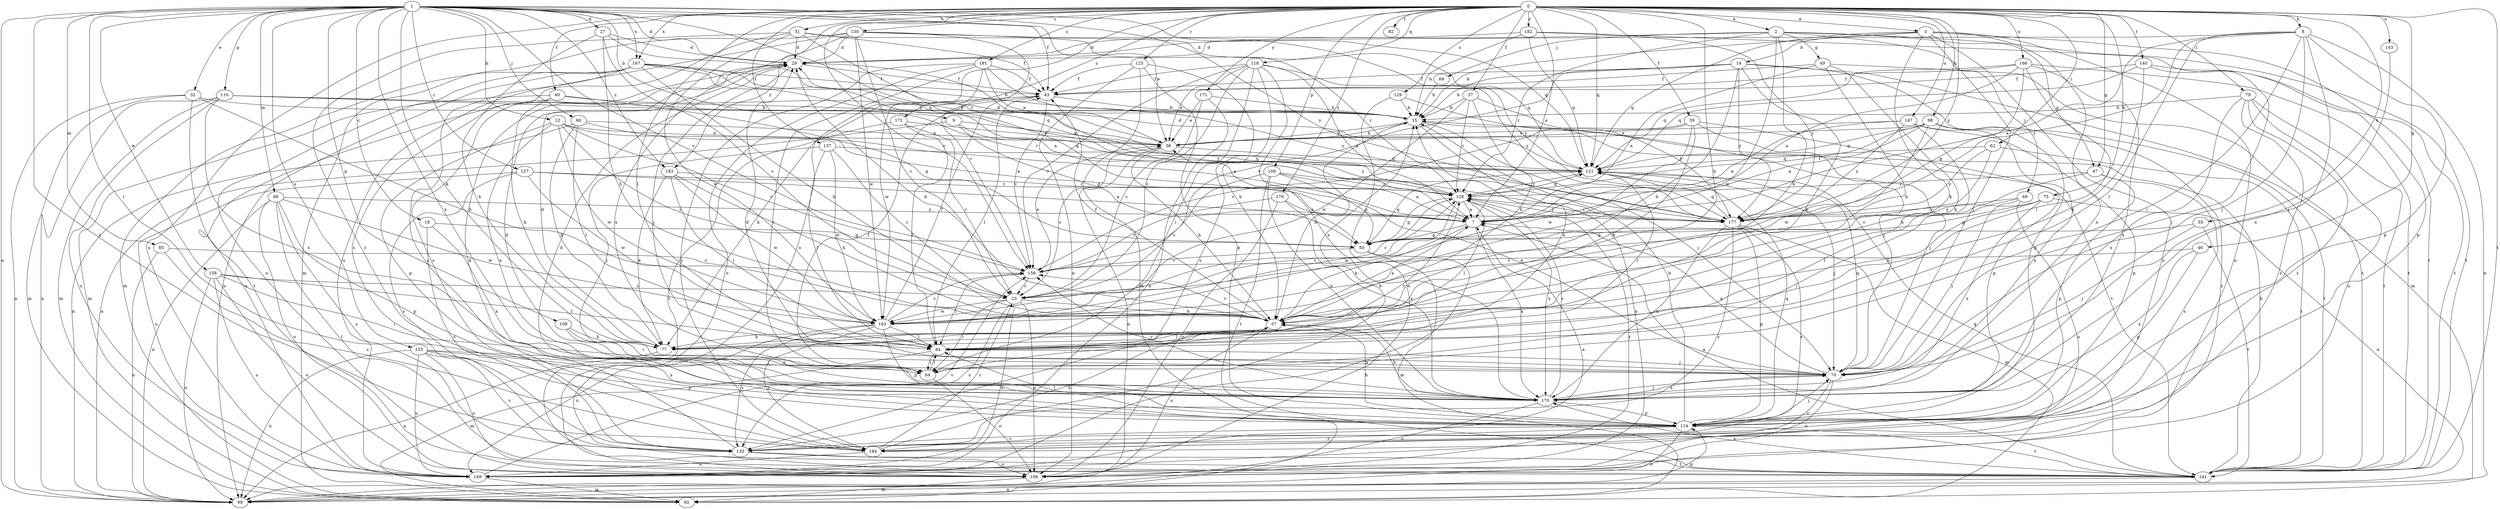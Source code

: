 strict digraph  {
0;
1;
2;
3;
7;
8;
9;
12;
14;
15;
18;
23;
27;
29;
32;
36;
37;
39;
40;
43;
46;
47;
49;
50;
51;
55;
57;
62;
64;
66;
68;
69;
70;
75;
77;
79;
82;
84;
85;
88;
92;
98;
99;
106;
108;
109;
110;
114;
118;
121;
125;
127;
128;
129;
130;
133;
135;
137;
140;
141;
143;
147;
149;
156;
158;
163;
166;
167;
170;
171;
172;
177;
179;
181;
182;
183;
184;
0 -> 2  [label=a];
0 -> 3  [label=a];
0 -> 7  [label=a];
0 -> 8  [label=b];
0 -> 37  [label=f];
0 -> 39  [label=f];
0 -> 40  [label=f];
0 -> 46  [label=g];
0 -> 47  [label=g];
0 -> 51  [label=h];
0 -> 55  [label=h];
0 -> 57  [label=h];
0 -> 62  [label=i];
0 -> 75  [label=k];
0 -> 79  [label=l];
0 -> 82  [label=l];
0 -> 84  [label=l];
0 -> 98  [label=n];
0 -> 106  [label=o];
0 -> 108  [label=p];
0 -> 118  [label=q];
0 -> 121  [label=q];
0 -> 125  [label=r];
0 -> 129  [label=s];
0 -> 130  [label=s];
0 -> 137  [label=t];
0 -> 140  [label=t];
0 -> 141  [label=t];
0 -> 143  [label=u];
0 -> 147  [label=u];
0 -> 149  [label=u];
0 -> 156  [label=v];
0 -> 166  [label=x];
0 -> 167  [label=x];
0 -> 171  [label=y];
0 -> 172  [label=y];
0 -> 177  [label=y];
0 -> 179  [label=z];
0 -> 181  [label=z];
0 -> 182  [label=z];
0 -> 183  [label=z];
1 -> 9  [label=b];
1 -> 12  [label=b];
1 -> 18  [label=c];
1 -> 27  [label=d];
1 -> 29  [label=d];
1 -> 32  [label=e];
1 -> 36  [label=e];
1 -> 43  [label=f];
1 -> 64  [label=i];
1 -> 66  [label=j];
1 -> 77  [label=k];
1 -> 85  [label=m];
1 -> 88  [label=m];
1 -> 99  [label=n];
1 -> 109  [label=p];
1 -> 110  [label=p];
1 -> 121  [label=q];
1 -> 127  [label=r];
1 -> 128  [label=r];
1 -> 133  [label=s];
1 -> 156  [label=v];
1 -> 158  [label=w];
1 -> 167  [label=x];
1 -> 170  [label=x];
1 -> 177  [label=y];
1 -> 183  [label=z];
1 -> 184  [label=z];
2 -> 29  [label=d];
2 -> 47  [label=g];
2 -> 49  [label=g];
2 -> 57  [label=h];
2 -> 68  [label=j];
2 -> 69  [label=j];
2 -> 128  [label=r];
2 -> 141  [label=t];
2 -> 163  [label=w];
3 -> 14  [label=b];
3 -> 15  [label=b];
3 -> 70  [label=j];
3 -> 77  [label=k];
3 -> 106  [label=o];
3 -> 121  [label=q];
3 -> 141  [label=t];
3 -> 149  [label=u];
3 -> 170  [label=x];
7 -> 50  [label=g];
7 -> 57  [label=h];
7 -> 170  [label=x];
8 -> 7  [label=a];
8 -> 29  [label=d];
8 -> 64  [label=i];
8 -> 70  [label=j];
8 -> 84  [label=l];
8 -> 99  [label=n];
8 -> 114  [label=p];
8 -> 170  [label=x];
8 -> 177  [label=y];
9 -> 36  [label=e];
9 -> 50  [label=g];
9 -> 99  [label=n];
9 -> 177  [label=y];
12 -> 7  [label=a];
12 -> 23  [label=c];
12 -> 36  [label=e];
12 -> 114  [label=p];
12 -> 156  [label=v];
12 -> 163  [label=w];
12 -> 170  [label=x];
14 -> 15  [label=b];
14 -> 43  [label=f];
14 -> 57  [label=h];
14 -> 77  [label=k];
14 -> 92  [label=m];
14 -> 114  [label=p];
14 -> 156  [label=v];
14 -> 177  [label=y];
15 -> 36  [label=e];
15 -> 57  [label=h];
15 -> 70  [label=j];
15 -> 99  [label=n];
15 -> 141  [label=t];
18 -> 50  [label=g];
18 -> 135  [label=s];
18 -> 170  [label=x];
23 -> 57  [label=h];
23 -> 64  [label=i];
23 -> 106  [label=o];
23 -> 128  [label=r];
23 -> 135  [label=s];
23 -> 149  [label=u];
23 -> 163  [label=w];
27 -> 23  [label=c];
27 -> 29  [label=d];
27 -> 57  [label=h];
27 -> 77  [label=k];
27 -> 121  [label=q];
29 -> 43  [label=f];
29 -> 70  [label=j];
29 -> 135  [label=s];
32 -> 15  [label=b];
32 -> 57  [label=h];
32 -> 92  [label=m];
32 -> 99  [label=n];
32 -> 141  [label=t];
36 -> 15  [label=b];
36 -> 23  [label=c];
36 -> 29  [label=d];
36 -> 57  [label=h];
36 -> 99  [label=n];
36 -> 121  [label=q];
37 -> 15  [label=b];
37 -> 57  [label=h];
37 -> 128  [label=r];
37 -> 163  [label=w];
37 -> 177  [label=y];
39 -> 36  [label=e];
39 -> 70  [label=j];
39 -> 77  [label=k];
39 -> 114  [label=p];
39 -> 156  [label=v];
39 -> 163  [label=w];
40 -> 15  [label=b];
40 -> 50  [label=g];
40 -> 77  [label=k];
40 -> 92  [label=m];
40 -> 149  [label=u];
43 -> 15  [label=b];
43 -> 77  [label=k];
43 -> 84  [label=l];
43 -> 156  [label=v];
46 -> 114  [label=p];
46 -> 156  [label=v];
46 -> 170  [label=x];
47 -> 84  [label=l];
47 -> 114  [label=p];
47 -> 128  [label=r];
47 -> 135  [label=s];
49 -> 7  [label=a];
49 -> 43  [label=f];
49 -> 57  [label=h];
49 -> 77  [label=k];
49 -> 141  [label=t];
50 -> 92  [label=m];
50 -> 121  [label=q];
50 -> 149  [label=u];
50 -> 156  [label=v];
51 -> 29  [label=d];
51 -> 43  [label=f];
51 -> 50  [label=g];
51 -> 121  [label=q];
51 -> 135  [label=s];
51 -> 163  [label=w];
51 -> 184  [label=z];
55 -> 50  [label=g];
55 -> 70  [label=j];
55 -> 141  [label=t];
57 -> 7  [label=a];
57 -> 29  [label=d];
57 -> 43  [label=f];
57 -> 77  [label=k];
57 -> 84  [label=l];
57 -> 106  [label=o];
57 -> 156  [label=v];
62 -> 23  [label=c];
62 -> 121  [label=q];
62 -> 141  [label=t];
62 -> 177  [label=y];
64 -> 43  [label=f];
64 -> 84  [label=l];
64 -> 106  [label=o];
64 -> 128  [label=r];
66 -> 7  [label=a];
66 -> 36  [label=e];
66 -> 77  [label=k];
66 -> 84  [label=l];
66 -> 99  [label=n];
68 -> 15  [label=b];
69 -> 64  [label=i];
69 -> 70  [label=j];
69 -> 149  [label=u];
69 -> 177  [label=y];
70 -> 7  [label=a];
70 -> 29  [label=d];
70 -> 36  [label=e];
70 -> 106  [label=o];
70 -> 121  [label=q];
70 -> 170  [label=x];
70 -> 184  [label=z];
75 -> 50  [label=g];
75 -> 57  [label=h];
75 -> 99  [label=n];
75 -> 170  [label=x];
75 -> 177  [label=y];
77 -> 29  [label=d];
77 -> 99  [label=n];
79 -> 15  [label=b];
79 -> 135  [label=s];
79 -> 141  [label=t];
79 -> 149  [label=u];
79 -> 170  [label=x];
79 -> 184  [label=z];
84 -> 15  [label=b];
84 -> 64  [label=i];
84 -> 70  [label=j];
84 -> 92  [label=m];
85 -> 99  [label=n];
85 -> 156  [label=v];
85 -> 184  [label=z];
88 -> 99  [label=n];
88 -> 106  [label=o];
88 -> 114  [label=p];
88 -> 135  [label=s];
88 -> 141  [label=t];
88 -> 163  [label=w];
88 -> 177  [label=y];
98 -> 7  [label=a];
98 -> 36  [label=e];
98 -> 121  [label=q];
98 -> 128  [label=r];
98 -> 141  [label=t];
98 -> 163  [label=w];
98 -> 170  [label=x];
99 -> 114  [label=p];
106 -> 92  [label=m];
106 -> 128  [label=r];
108 -> 7  [label=a];
108 -> 23  [label=c];
108 -> 50  [label=g];
108 -> 128  [label=r];
108 -> 141  [label=t];
108 -> 170  [label=x];
109 -> 64  [label=i];
109 -> 77  [label=k];
109 -> 170  [label=x];
110 -> 15  [label=b];
110 -> 92  [label=m];
110 -> 99  [label=n];
110 -> 128  [label=r];
110 -> 149  [label=u];
110 -> 170  [label=x];
110 -> 177  [label=y];
114 -> 15  [label=b];
114 -> 29  [label=d];
114 -> 57  [label=h];
114 -> 70  [label=j];
114 -> 84  [label=l];
114 -> 99  [label=n];
114 -> 121  [label=q];
114 -> 135  [label=s];
114 -> 141  [label=t];
114 -> 184  [label=z];
118 -> 7  [label=a];
118 -> 23  [label=c];
118 -> 36  [label=e];
118 -> 43  [label=f];
118 -> 64  [label=i];
118 -> 135  [label=s];
118 -> 156  [label=v];
118 -> 170  [label=x];
118 -> 177  [label=y];
121 -> 29  [label=d];
121 -> 70  [label=j];
121 -> 84  [label=l];
121 -> 128  [label=r];
125 -> 43  [label=f];
125 -> 57  [label=h];
125 -> 92  [label=m];
125 -> 106  [label=o];
125 -> 114  [label=p];
127 -> 7  [label=a];
127 -> 128  [label=r];
127 -> 135  [label=s];
127 -> 149  [label=u];
127 -> 163  [label=w];
128 -> 7  [label=a];
128 -> 50  [label=g];
128 -> 84  [label=l];
128 -> 121  [label=q];
128 -> 163  [label=w];
128 -> 170  [label=x];
128 -> 177  [label=y];
129 -> 15  [label=b];
129 -> 70  [label=j];
129 -> 106  [label=o];
130 -> 23  [label=c];
130 -> 29  [label=d];
130 -> 92  [label=m];
130 -> 128  [label=r];
130 -> 149  [label=u];
130 -> 156  [label=v];
130 -> 163  [label=w];
130 -> 170  [label=x];
130 -> 177  [label=y];
133 -> 70  [label=j];
133 -> 99  [label=n];
133 -> 106  [label=o];
133 -> 114  [label=p];
133 -> 135  [label=s];
133 -> 149  [label=u];
133 -> 170  [label=x];
135 -> 29  [label=d];
135 -> 57  [label=h];
135 -> 106  [label=o];
135 -> 141  [label=t];
137 -> 23  [label=c];
137 -> 70  [label=j];
137 -> 84  [label=l];
137 -> 121  [label=q];
137 -> 163  [label=w];
140 -> 43  [label=f];
140 -> 70  [label=j];
140 -> 77  [label=k];
140 -> 121  [label=q];
140 -> 141  [label=t];
141 -> 7  [label=a];
141 -> 15  [label=b];
141 -> 99  [label=n];
141 -> 121  [label=q];
141 -> 170  [label=x];
143 -> 70  [label=j];
147 -> 7  [label=a];
147 -> 36  [label=e];
147 -> 57  [label=h];
147 -> 114  [label=p];
147 -> 177  [label=y];
147 -> 184  [label=z];
149 -> 7  [label=a];
149 -> 92  [label=m];
149 -> 156  [label=v];
156 -> 23  [label=c];
156 -> 36  [label=e];
156 -> 84  [label=l];
158 -> 23  [label=c];
158 -> 64  [label=i];
158 -> 84  [label=l];
158 -> 99  [label=n];
158 -> 106  [label=o];
158 -> 149  [label=u];
163 -> 43  [label=f];
163 -> 84  [label=l];
163 -> 114  [label=p];
163 -> 128  [label=r];
163 -> 135  [label=s];
163 -> 149  [label=u];
163 -> 156  [label=v];
163 -> 184  [label=z];
166 -> 7  [label=a];
166 -> 43  [label=f];
166 -> 50  [label=g];
166 -> 84  [label=l];
166 -> 121  [label=q];
166 -> 141  [label=t];
166 -> 170  [label=x];
167 -> 7  [label=a];
167 -> 15  [label=b];
167 -> 43  [label=f];
167 -> 57  [label=h];
167 -> 92  [label=m];
167 -> 99  [label=n];
167 -> 106  [label=o];
167 -> 121  [label=q];
167 -> 184  [label=z];
170 -> 29  [label=d];
170 -> 57  [label=h];
170 -> 70  [label=j];
170 -> 106  [label=o];
170 -> 114  [label=p];
170 -> 128  [label=r];
170 -> 156  [label=v];
171 -> 15  [label=b];
171 -> 23  [label=c];
171 -> 36  [label=e];
171 -> 149  [label=u];
172 -> 23  [label=c];
172 -> 36  [label=e];
172 -> 84  [label=l];
172 -> 141  [label=t];
177 -> 92  [label=m];
177 -> 114  [label=p];
177 -> 121  [label=q];
177 -> 128  [label=r];
177 -> 135  [label=s];
177 -> 170  [label=x];
177 -> 184  [label=z];
179 -> 7  [label=a];
179 -> 106  [label=o];
179 -> 156  [label=v];
179 -> 170  [label=x];
181 -> 36  [label=e];
181 -> 43  [label=f];
181 -> 64  [label=i];
181 -> 106  [label=o];
181 -> 163  [label=w];
181 -> 177  [label=y];
181 -> 184  [label=z];
182 -> 15  [label=b];
182 -> 29  [label=d];
182 -> 114  [label=p];
182 -> 121  [label=q];
182 -> 177  [label=y];
183 -> 57  [label=h];
183 -> 77  [label=k];
183 -> 84  [label=l];
183 -> 128  [label=r];
183 -> 163  [label=w];
184 -> 15  [label=b];
184 -> 23  [label=c];
184 -> 149  [label=u];
}
